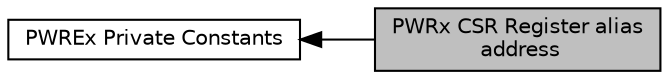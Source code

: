 digraph "PWRx CSR Register alias address"
{
  edge [fontname="Helvetica",fontsize="10",labelfontname="Helvetica",labelfontsize="10"];
  node [fontname="Helvetica",fontsize="10",shape=box];
  rankdir=LR;
  Node2 [label="PWREx Private Constants",height=0.2,width=0.4,color="black", fillcolor="white", style="filled",URL="$group___p_w_r_ex___private___constants.html",tooltip=" "];
  Node1 [label="PWRx CSR Register alias\l address",height=0.2,width=0.4,color="black", fillcolor="grey75", style="filled", fontcolor="black",tooltip=" "];
  Node2->Node1 [shape=plaintext, dir="back", style="solid"];
}
